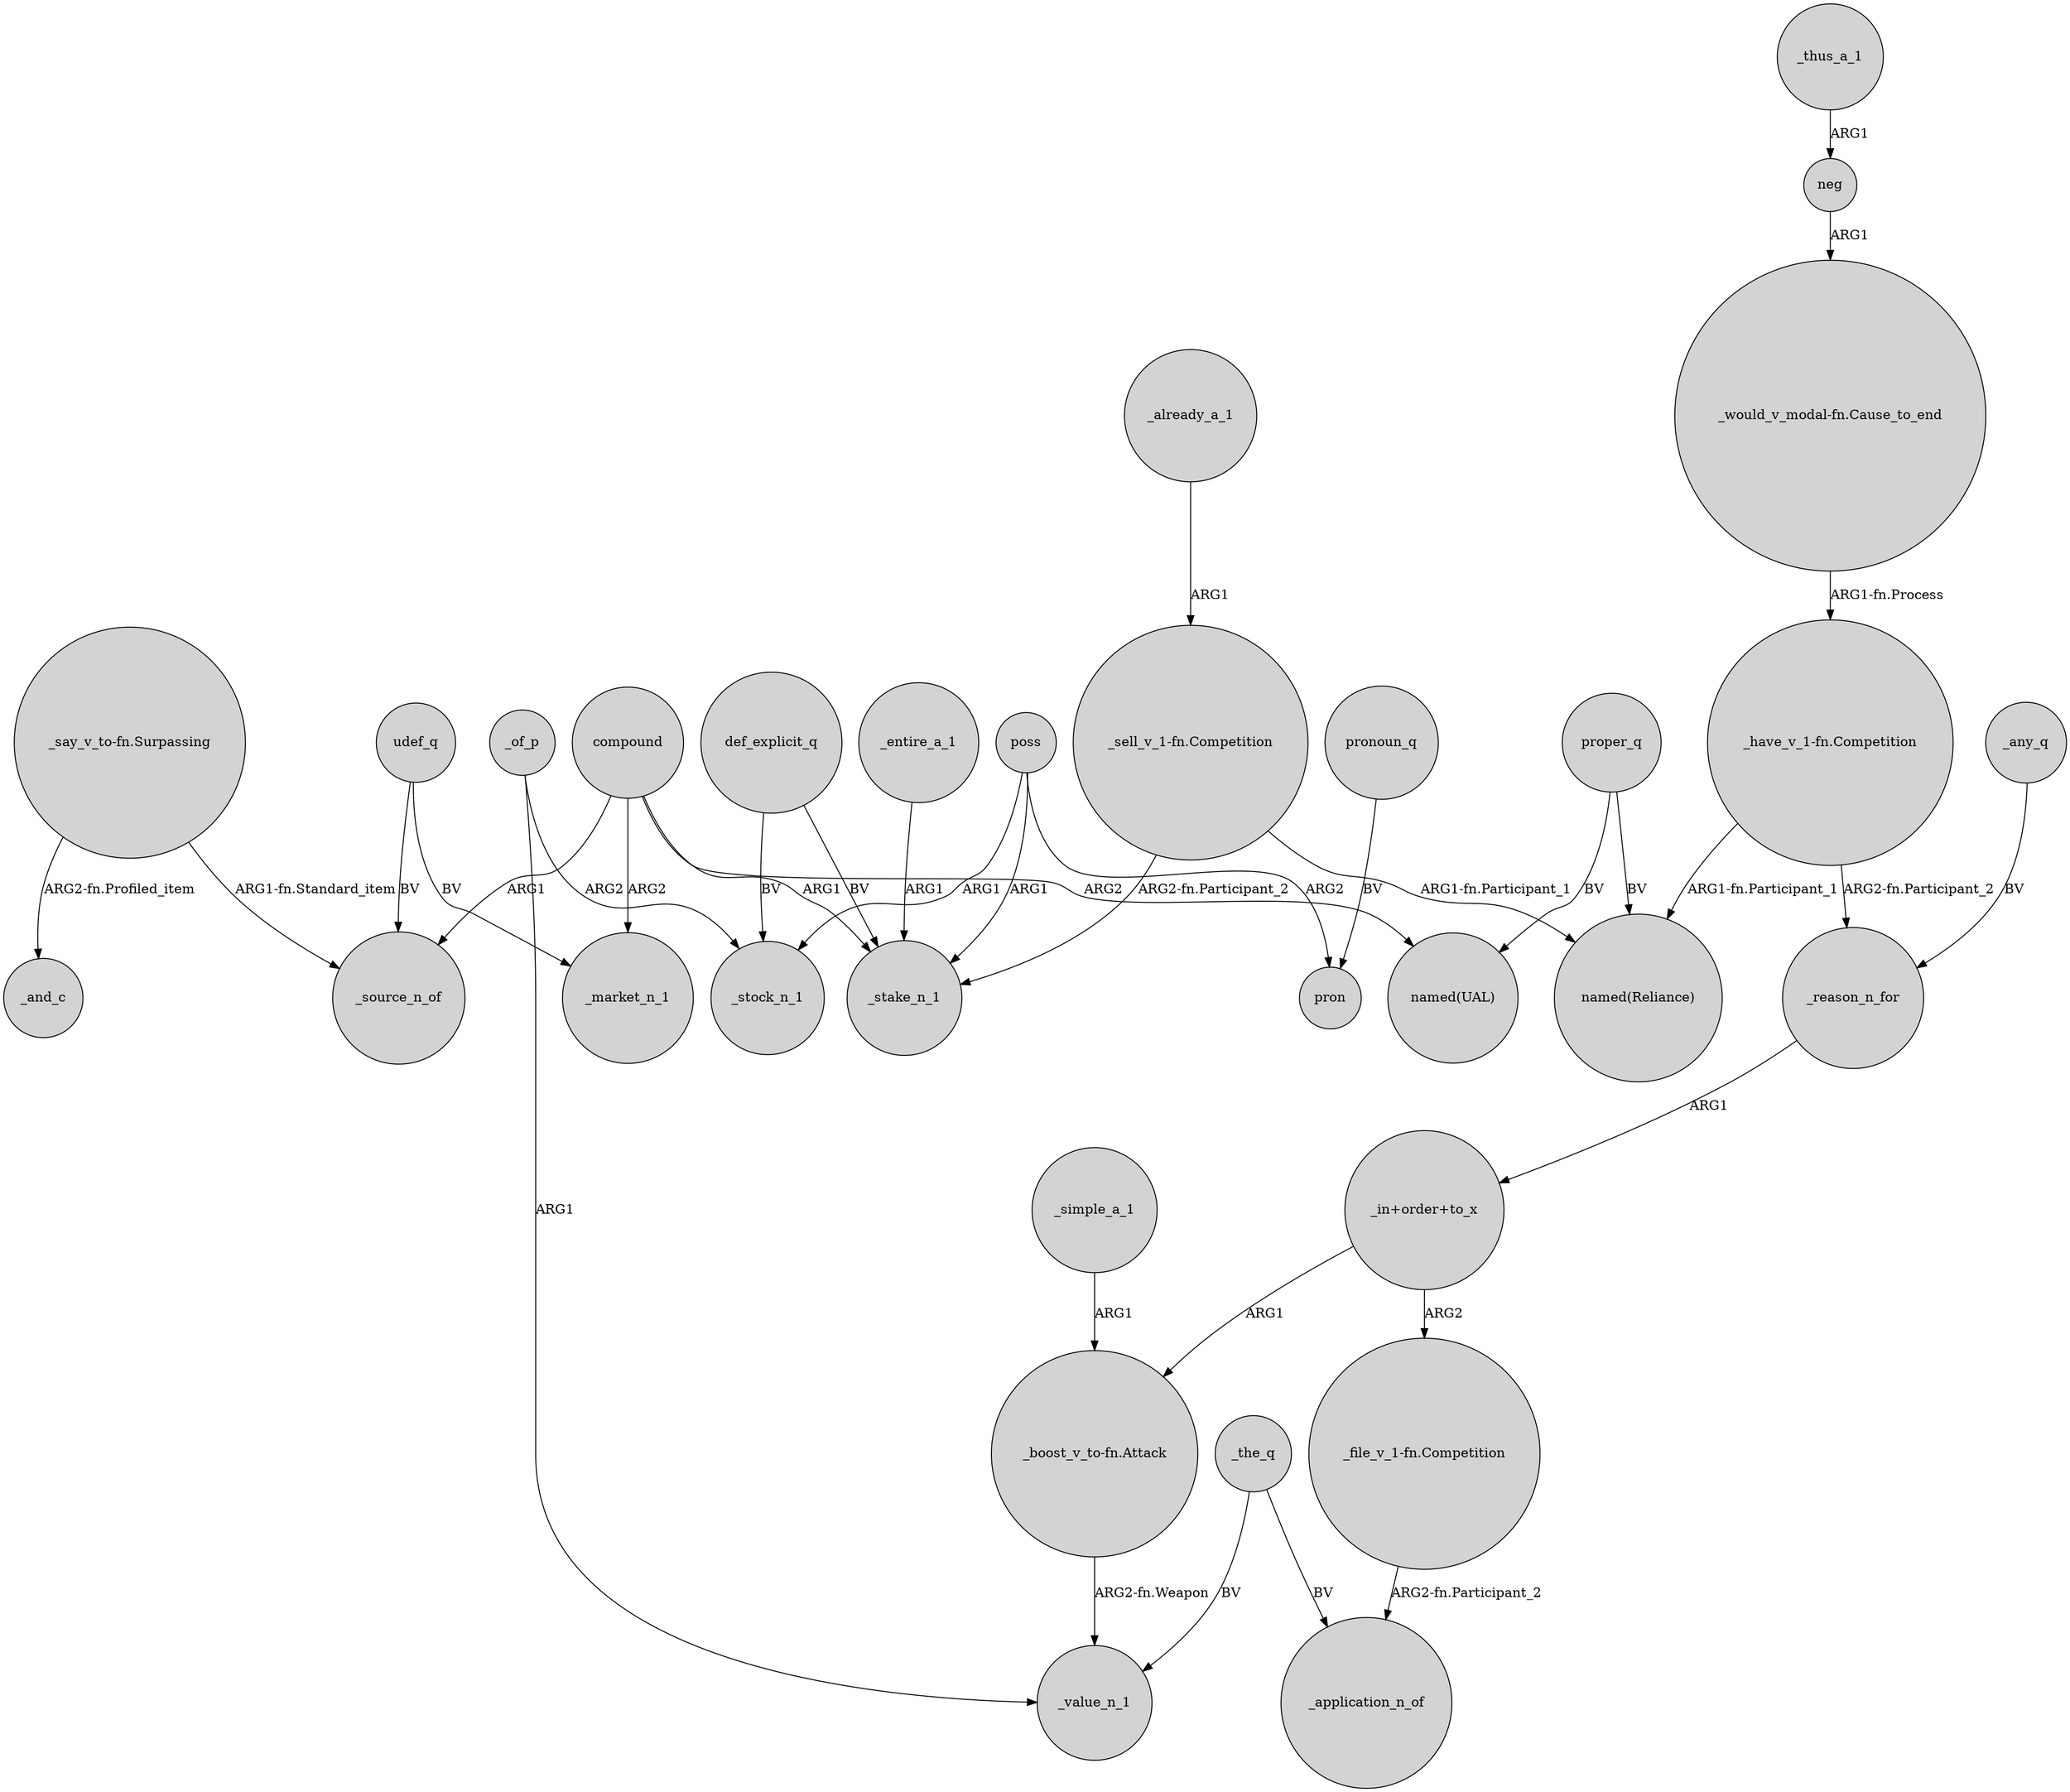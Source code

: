 digraph {
	node [shape=circle style=filled]
	_entire_a_1 -> _stake_n_1 [label=ARG1]
	"_would_v_modal-fn.Cause_to_end" -> "_have_v_1-fn.Competition" [label="ARG1-fn.Process"]
	udef_q -> _market_n_1 [label=BV]
	_thus_a_1 -> neg [label=ARG1]
	compound -> _market_n_1 [label=ARG2]
	_reason_n_for -> "_in+order+to_x" [label=ARG1]
	udef_q -> _source_n_of [label=BV]
	"_say_v_to-fn.Surpassing" -> _source_n_of [label="ARG1-fn.Standard_item"]
	_already_a_1 -> "_sell_v_1-fn.Competition" [label=ARG1]
	def_explicit_q -> _stock_n_1 [label=BV]
	_the_q -> _application_n_of [label=BV]
	"_sell_v_1-fn.Competition" -> "named(Reliance)" [label="ARG1-fn.Participant_1"]
	proper_q -> "named(UAL)" [label=BV]
	pronoun_q -> pron [label=BV]
	proper_q -> "named(Reliance)" [label=BV]
	poss -> pron [label=ARG2]
	_any_q -> _reason_n_for [label=BV]
	"_have_v_1-fn.Competition" -> "named(Reliance)" [label="ARG1-fn.Participant_1"]
	"_boost_v_to-fn.Attack" -> _value_n_1 [label="ARG2-fn.Weapon"]
	"_in+order+to_x" -> "_file_v_1-fn.Competition" [label=ARG2]
	compound -> _source_n_of [label=ARG1]
	compound -> _stake_n_1 [label=ARG1]
	poss -> _stock_n_1 [label=ARG1]
	def_explicit_q -> _stake_n_1 [label=BV]
	_the_q -> _value_n_1 [label=BV]
	"_say_v_to-fn.Surpassing" -> _and_c [label="ARG2-fn.Profiled_item"]
	_of_p -> _value_n_1 [label=ARG1]
	"_sell_v_1-fn.Competition" -> _stake_n_1 [label="ARG2-fn.Participant_2"]
	_simple_a_1 -> "_boost_v_to-fn.Attack" [label=ARG1]
	_of_p -> _stock_n_1 [label=ARG2]
	compound -> "named(UAL)" [label=ARG2]
	"_have_v_1-fn.Competition" -> _reason_n_for [label="ARG2-fn.Participant_2"]
	neg -> "_would_v_modal-fn.Cause_to_end" [label=ARG1]
	"_in+order+to_x" -> "_boost_v_to-fn.Attack" [label=ARG1]
	"_file_v_1-fn.Competition" -> _application_n_of [label="ARG2-fn.Participant_2"]
	poss -> _stake_n_1 [label=ARG1]
}
